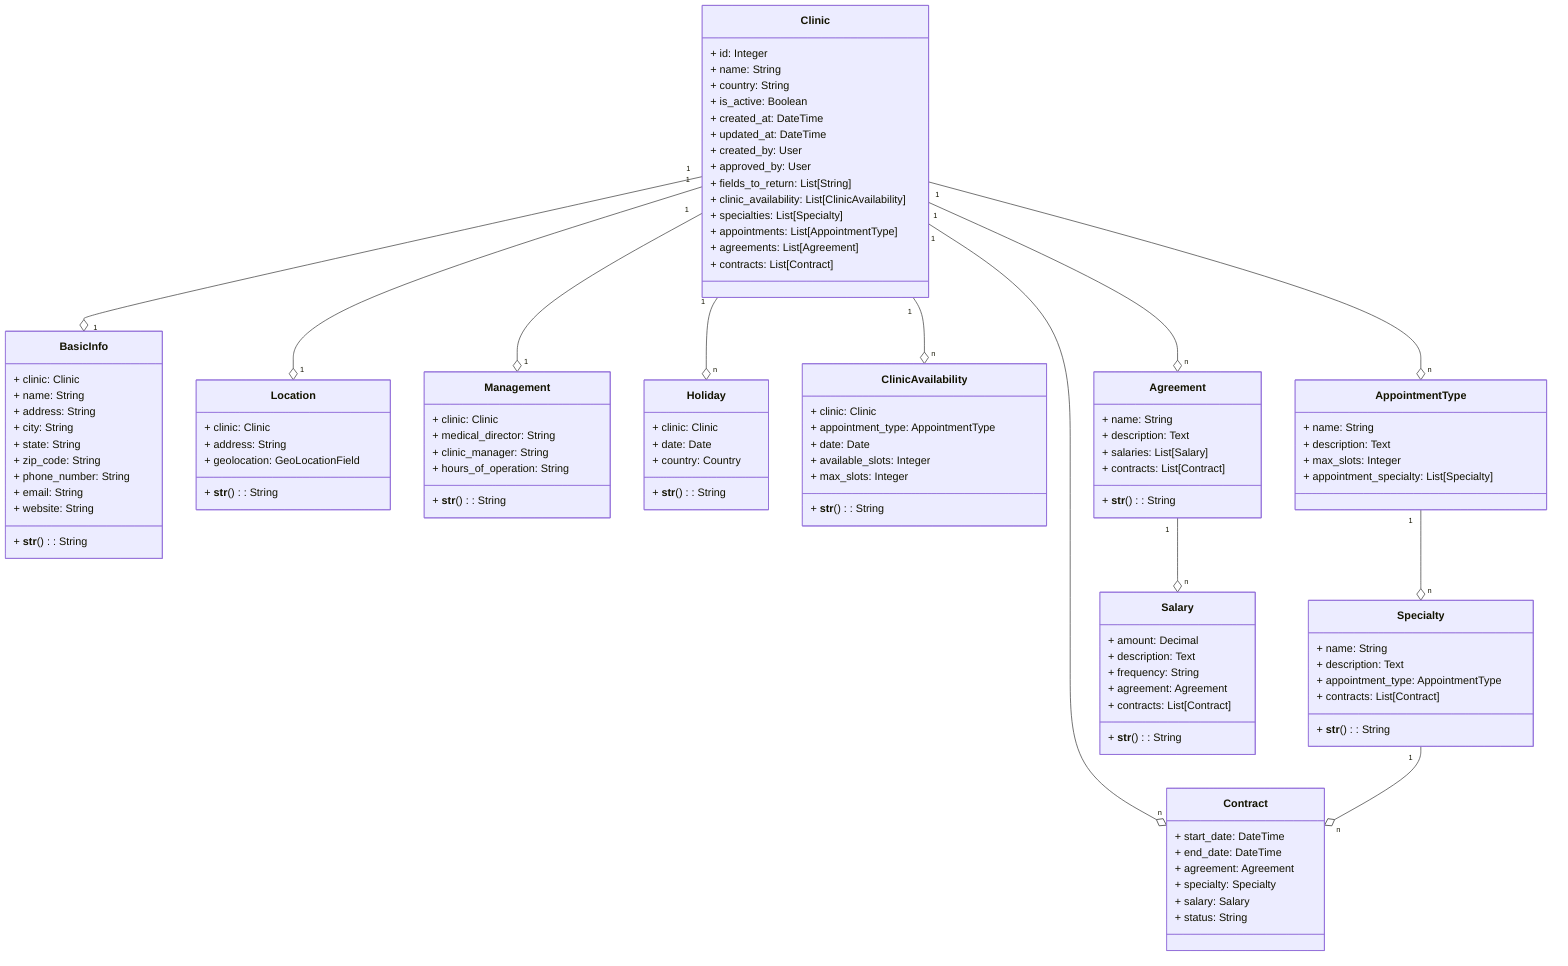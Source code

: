 classDiagram
    class Clinic{
        + id: Integer
        + name: String
        + country: String
        + is_active: Boolean
        + created_at: DateTime
        + updated_at: DateTime
        + created_by: User
        + approved_by: User
        + fields_to_return: List[String]
        + clinic_availability: List[ClinicAvailability]
        + specialties: List[Specialty]
        + appointments: List[AppointmentType]
        + agreements: List[Agreement]
        + contracts: List[Contract]
    }

    class BasicInfo{
        + clinic: Clinic
        + name: String
        + address: String
        + city: String
        + state: String
        + zip_code: String
        + phone_number: String
        + email: String
        + website: String
        + __str__() : String
    }

    class Location{
        + clinic: Clinic
        + address: String
        + geolocation: GeoLocationField
        + __str__() : String
    }

    class Management{
        + clinic: Clinic
        + medical_director: String
        + clinic_manager: String
        + hours_of_operation: String
        + __str__() : String
    }

    class Holiday{
        + clinic: Clinic
        + date: Date
        + country: Country
        + __str__() : String
    }

    class ClinicAvailability{
        + clinic: Clinic
        + appointment_type: AppointmentType
        + date: Date
        + available_slots: Integer
        + max_slots: Integer
        + __str__() : String
    }

    class Agreement{
        + name: String
        + description: Text
        + salaries: List[Salary]
        + contracts: List[Contract]
        + __str__() : String
    }

    class AppointmentType{
        + name: String
        + description: Text
        + max_slots: Integer
        + appointment_specialty: List[Specialty]
    }

    class Specialty{
        + name: String
        + description: Text
        + appointment_type: AppointmentType
        + contracts: List[Contract]
        + __str__() : String
    }

    class Salary{
        + amount: Decimal
        + description: Text
        + frequency: String
        + agreement: Agreement
        + contracts: List[Contract]
        + __str__() : String
    }

    class Contract{
        + start_date: DateTime
        + end_date: DateTime
        + agreement: Agreement
        + specialty: Specialty
        + salary: Salary
        + status: String
    }

    Clinic "1" --o "1" BasicInfo
    Clinic "1" --o "1" Location
    Clinic "1" --o "1" Management
    Clinic "1" --o "n" Holiday
    Clinic "1" --o "n" ClinicAvailability
    Clinic "1" --o "n" Agreement
    Clinic "1" --o "n" AppointmentType
    Clinic "1" --o "n" Contract
    AppointmentType "1" --o "n" Specialty
    Agreement "1" --o "n" Salary
    Specialty "1" --o "n" Contract